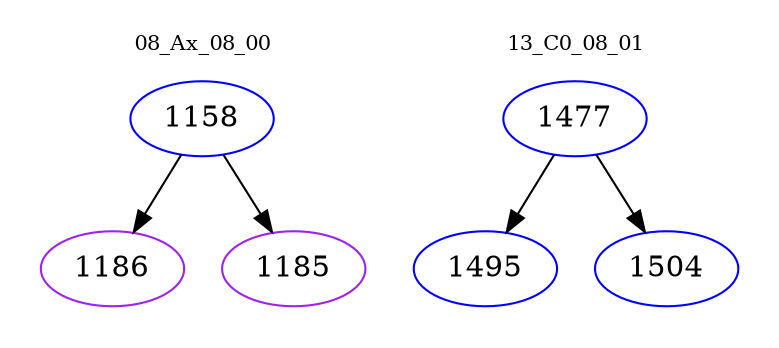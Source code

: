 digraph{
subgraph cluster_0 {
color = white
label = "08_Ax_08_00";
fontsize=10;
T0_1158 [label="1158", color="blue"]
T0_1158 -> T0_1186 [color="black"]
T0_1186 [label="1186", color="purple"]
T0_1158 -> T0_1185 [color="black"]
T0_1185 [label="1185", color="purple"]
}
subgraph cluster_1 {
color = white
label = "13_C0_08_01";
fontsize=10;
T1_1477 [label="1477", color="blue"]
T1_1477 -> T1_1495 [color="black"]
T1_1495 [label="1495", color="blue"]
T1_1477 -> T1_1504 [color="black"]
T1_1504 [label="1504", color="blue"]
}
}
